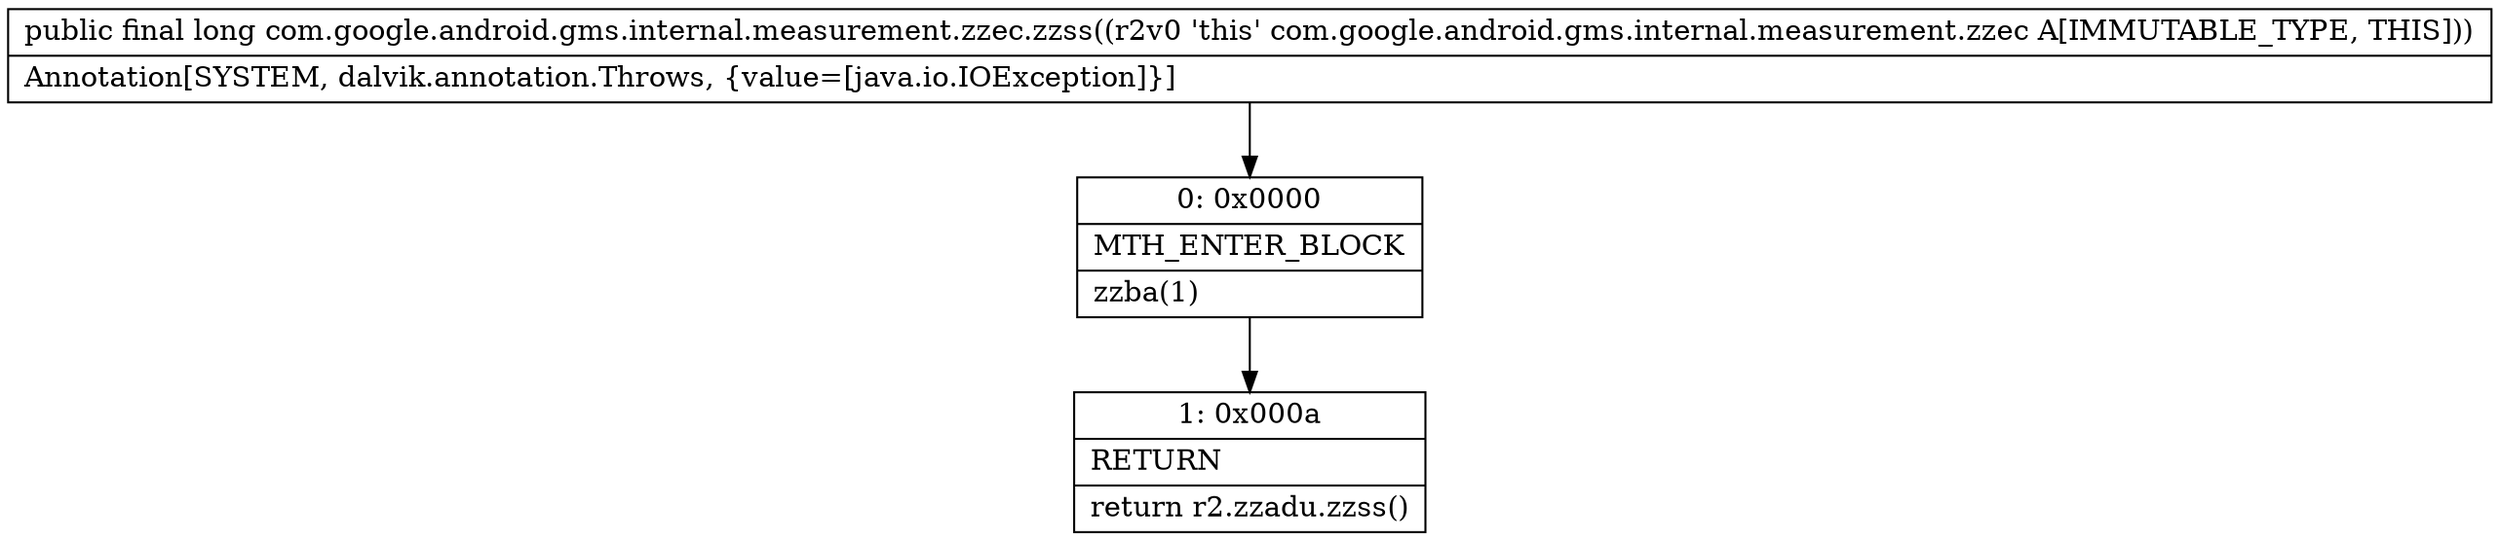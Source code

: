 digraph "CFG forcom.google.android.gms.internal.measurement.zzec.zzss()J" {
Node_0 [shape=record,label="{0\:\ 0x0000|MTH_ENTER_BLOCK\l|zzba(1)\l}"];
Node_1 [shape=record,label="{1\:\ 0x000a|RETURN\l|return r2.zzadu.zzss()\l}"];
MethodNode[shape=record,label="{public final long com.google.android.gms.internal.measurement.zzec.zzss((r2v0 'this' com.google.android.gms.internal.measurement.zzec A[IMMUTABLE_TYPE, THIS]))  | Annotation[SYSTEM, dalvik.annotation.Throws, \{value=[java.io.IOException]\}]\l}"];
MethodNode -> Node_0;
Node_0 -> Node_1;
}

